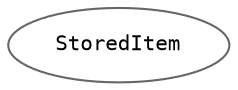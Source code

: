 digraph "Graphical Class Hierarchy"
{
 // INTERACTIVE_SVG=YES
 // LATEX_PDF_SIZE
  bgcolor="transparent";
  edge [fontname=Helvetica,fontsize=10,labelfontname=Helvetica,labelfontsize=10];
  node [fontname=Helvetica,fontsize=10,fontname=Consolas fontsize=10 style=filled height=0.2 width=0.4 margin=0.1];
  rankdir="LR";
  Node0 [id="Node000000",label="StoredItem",height=0.2,width=0.4,color="grey40", fillcolor="white", style="filled",URL="$class_stored_item.html",tooltip="창고에 저장된 개별 아이템 정보."];
}
